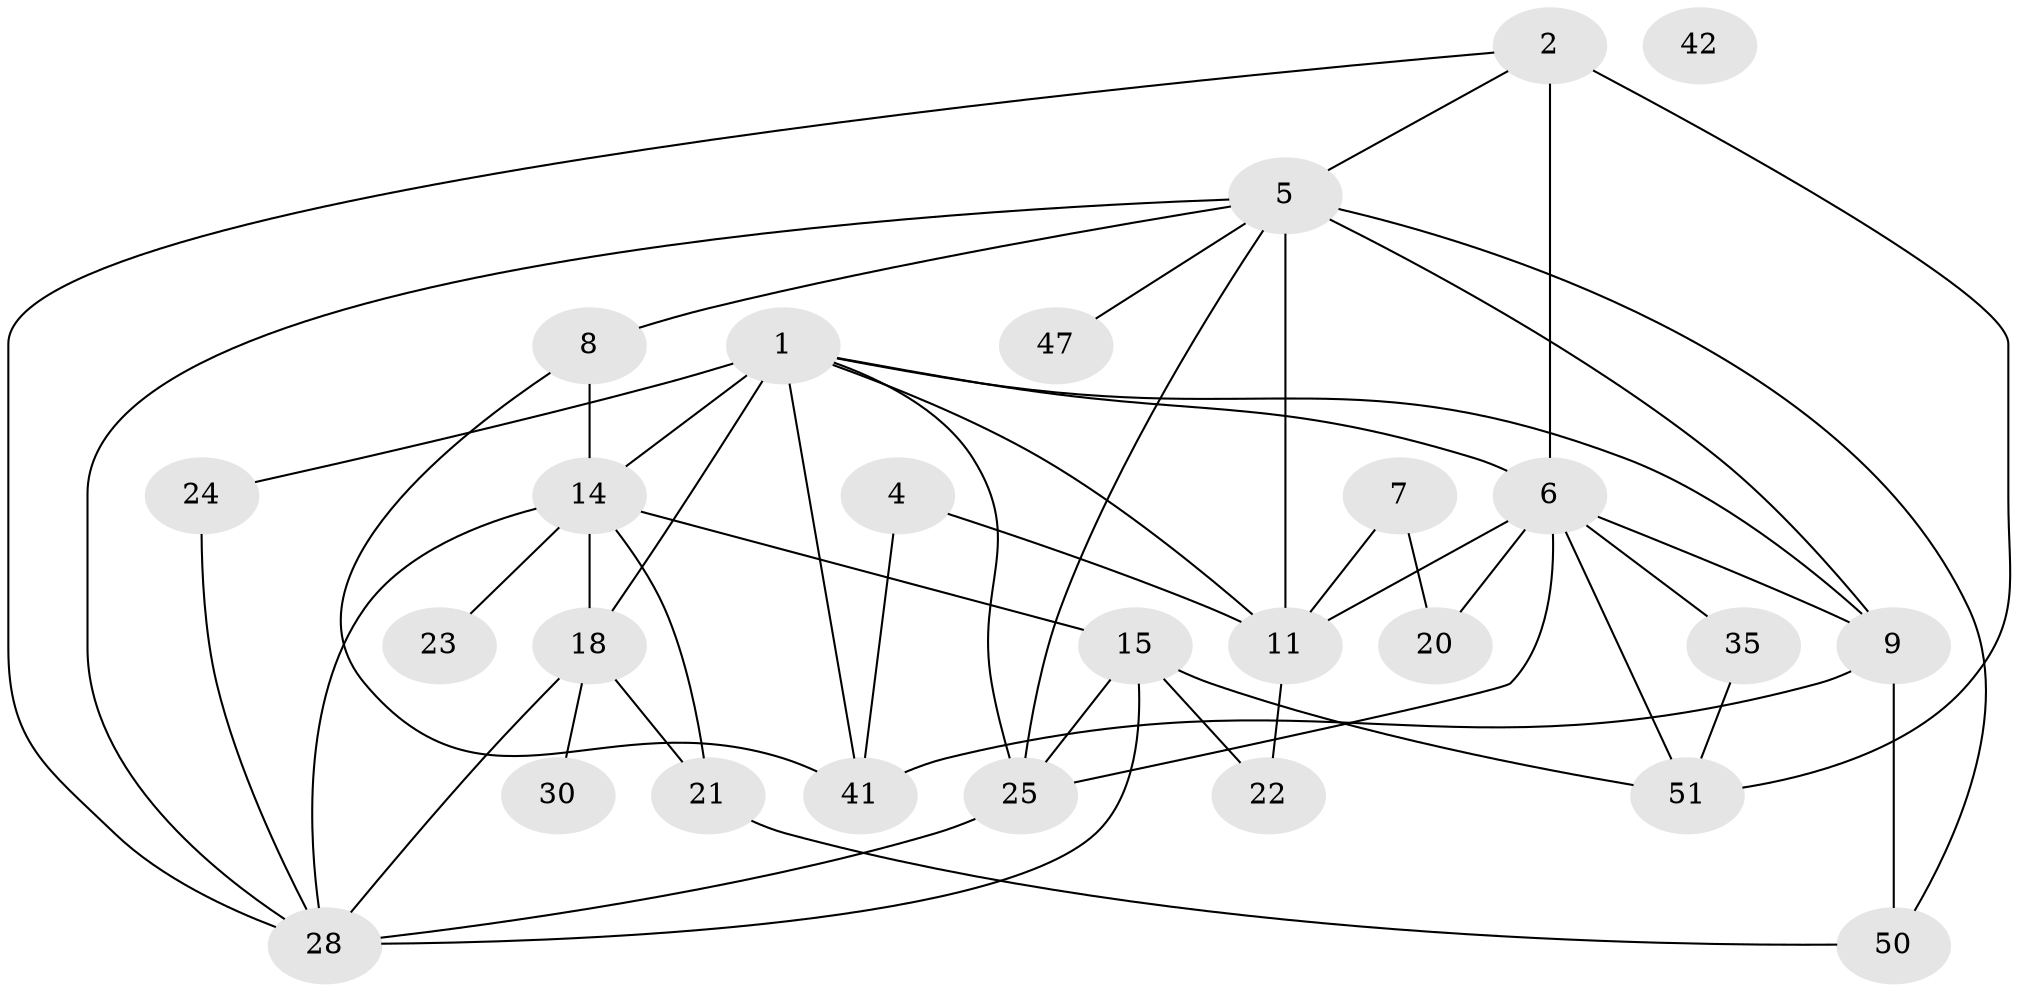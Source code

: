 // original degree distribution, {3: 0.3018867924528302, 2: 0.24528301886792453, 4: 0.16981132075471697, 5: 0.16981132075471697, 1: 0.05660377358490566, 6: 0.03773584905660377, 0: 0.018867924528301886}
// Generated by graph-tools (version 1.1) at 2025/12/03/09/25 04:12:55]
// undirected, 26 vertices, 50 edges
graph export_dot {
graph [start="1"]
  node [color=gray90,style=filled];
  1 [super="+31+13"];
  2 [super="+3+48"];
  4;
  5 [super="+19+44"];
  6 [super="+26+16"];
  7 [super="+29"];
  8;
  9 [super="+10+36"];
  11 [super="+43+12"];
  14 [super="+45+32"];
  15;
  18 [super="+27"];
  20;
  21;
  22;
  23 [super="+37"];
  24;
  25;
  28 [super="+53+33"];
  30;
  35;
  41;
  42;
  47;
  50;
  51;
  1 -- 25;
  1 -- 9;
  1 -- 41;
  1 -- 11;
  1 -- 24;
  1 -- 6;
  1 -- 14 [weight=2];
  1 -- 18;
  2 -- 51;
  2 -- 6 [weight=2];
  2 -- 28;
  2 -- 5;
  4 -- 41;
  4 -- 11;
  5 -- 8;
  5 -- 25;
  5 -- 11 [weight=2];
  5 -- 50;
  5 -- 9;
  5 -- 28;
  5 -- 47;
  6 -- 51;
  6 -- 20;
  6 -- 25;
  6 -- 11;
  6 -- 35;
  6 -- 9;
  7 -- 11;
  7 -- 20;
  8 -- 41;
  8 -- 14;
  9 -- 50;
  9 -- 41;
  11 -- 22;
  14 -- 18 [weight=4];
  14 -- 28;
  14 -- 15;
  14 -- 21;
  14 -- 23;
  15 -- 22;
  15 -- 25;
  15 -- 51;
  15 -- 28;
  18 -- 28;
  18 -- 21;
  18 -- 30;
  21 -- 50;
  24 -- 28;
  25 -- 28;
  35 -- 51;
}
